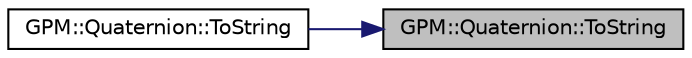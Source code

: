 digraph "GPM::Quaternion::ToString"
{
 // INTERACTIVE_SVG=YES
 // LATEX_PDF_SIZE
  edge [fontname="Helvetica",fontsize="10",labelfontname="Helvetica",labelfontsize="10"];
  node [fontname="Helvetica",fontsize="10",shape=record];
  rankdir="RL";
  Node337 [label="GPM::Quaternion::ToString",height=0.2,width=0.4,color="black", fillcolor="grey75", style="filled", fontcolor="black",tooltip="Transform the current quaternion to string."];
  Node337 -> Node338 [dir="back",color="midnightblue",fontsize="10",style="solid",fontname="Helvetica"];
  Node338 [label="GPM::Quaternion::ToString",height=0.2,width=0.4,color="black", fillcolor="white", style="filled",URL="$struct_g_p_m_1_1_quaternion.html#ab2cac43316f6e190f2fafcff83f534d6",tooltip="Transform a quaternion to string."];
}
